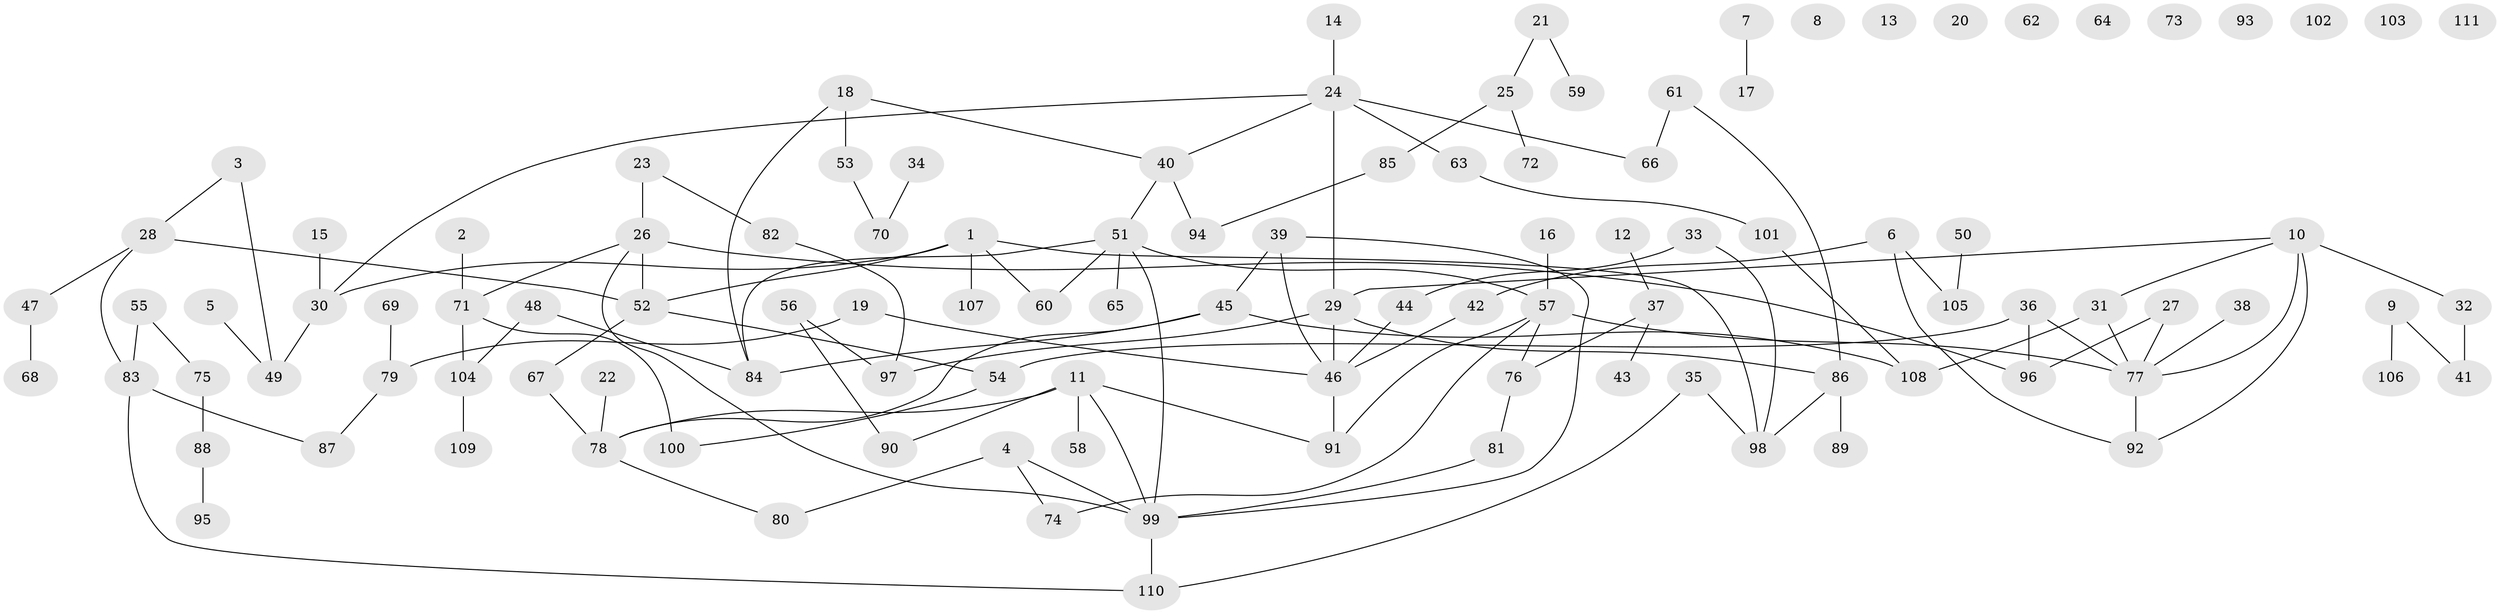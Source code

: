 // coarse degree distribution, {5: 0.06578947368421052, 1: 0.23684210526315788, 3: 0.11842105263157894, 8: 0.02631578947368421, 0: 0.14473684210526316, 4: 0.07894736842105263, 6: 0.09210526315789473, 2: 0.23684210526315788}
// Generated by graph-tools (version 1.1) at 2025/23/03/03/25 07:23:26]
// undirected, 111 vertices, 131 edges
graph export_dot {
graph [start="1"]
  node [color=gray90,style=filled];
  1;
  2;
  3;
  4;
  5;
  6;
  7;
  8;
  9;
  10;
  11;
  12;
  13;
  14;
  15;
  16;
  17;
  18;
  19;
  20;
  21;
  22;
  23;
  24;
  25;
  26;
  27;
  28;
  29;
  30;
  31;
  32;
  33;
  34;
  35;
  36;
  37;
  38;
  39;
  40;
  41;
  42;
  43;
  44;
  45;
  46;
  47;
  48;
  49;
  50;
  51;
  52;
  53;
  54;
  55;
  56;
  57;
  58;
  59;
  60;
  61;
  62;
  63;
  64;
  65;
  66;
  67;
  68;
  69;
  70;
  71;
  72;
  73;
  74;
  75;
  76;
  77;
  78;
  79;
  80;
  81;
  82;
  83;
  84;
  85;
  86;
  87;
  88;
  89;
  90;
  91;
  92;
  93;
  94;
  95;
  96;
  97;
  98;
  99;
  100;
  101;
  102;
  103;
  104;
  105;
  106;
  107;
  108;
  109;
  110;
  111;
  1 -- 30;
  1 -- 52;
  1 -- 60;
  1 -- 98;
  1 -- 107;
  2 -- 71;
  3 -- 28;
  3 -- 49;
  4 -- 74;
  4 -- 80;
  4 -- 99;
  5 -- 49;
  6 -- 42;
  6 -- 92;
  6 -- 105;
  7 -- 17;
  9 -- 41;
  9 -- 106;
  10 -- 29;
  10 -- 31;
  10 -- 32;
  10 -- 77;
  10 -- 92;
  11 -- 58;
  11 -- 78;
  11 -- 90;
  11 -- 91;
  11 -- 99;
  12 -- 37;
  14 -- 24;
  15 -- 30;
  16 -- 57;
  18 -- 40;
  18 -- 53;
  18 -- 84;
  19 -- 46;
  19 -- 79;
  21 -- 25;
  21 -- 59;
  22 -- 78;
  23 -- 26;
  23 -- 82;
  24 -- 29;
  24 -- 30;
  24 -- 40;
  24 -- 63;
  24 -- 66;
  25 -- 72;
  25 -- 85;
  26 -- 52;
  26 -- 71;
  26 -- 96;
  26 -- 99;
  27 -- 77;
  27 -- 96;
  28 -- 47;
  28 -- 52;
  28 -- 83;
  29 -- 46;
  29 -- 86;
  29 -- 97;
  30 -- 49;
  31 -- 77;
  31 -- 108;
  32 -- 41;
  33 -- 44;
  33 -- 98;
  34 -- 70;
  35 -- 98;
  35 -- 110;
  36 -- 54;
  36 -- 77;
  36 -- 96;
  37 -- 43;
  37 -- 76;
  38 -- 77;
  39 -- 45;
  39 -- 46;
  39 -- 99;
  40 -- 51;
  40 -- 94;
  42 -- 46;
  44 -- 46;
  45 -- 78;
  45 -- 84;
  45 -- 108;
  46 -- 91;
  47 -- 68;
  48 -- 84;
  48 -- 104;
  50 -- 105;
  51 -- 57;
  51 -- 60;
  51 -- 65;
  51 -- 84;
  51 -- 99;
  52 -- 54;
  52 -- 67;
  53 -- 70;
  54 -- 100;
  55 -- 75;
  55 -- 83;
  56 -- 90;
  56 -- 97;
  57 -- 74;
  57 -- 76;
  57 -- 77;
  57 -- 91;
  61 -- 66;
  61 -- 86;
  63 -- 101;
  67 -- 78;
  69 -- 79;
  71 -- 100;
  71 -- 104;
  75 -- 88;
  76 -- 81;
  77 -- 92;
  78 -- 80;
  79 -- 87;
  81 -- 99;
  82 -- 97;
  83 -- 87;
  83 -- 110;
  85 -- 94;
  86 -- 89;
  86 -- 98;
  88 -- 95;
  99 -- 110;
  101 -- 108;
  104 -- 109;
}
